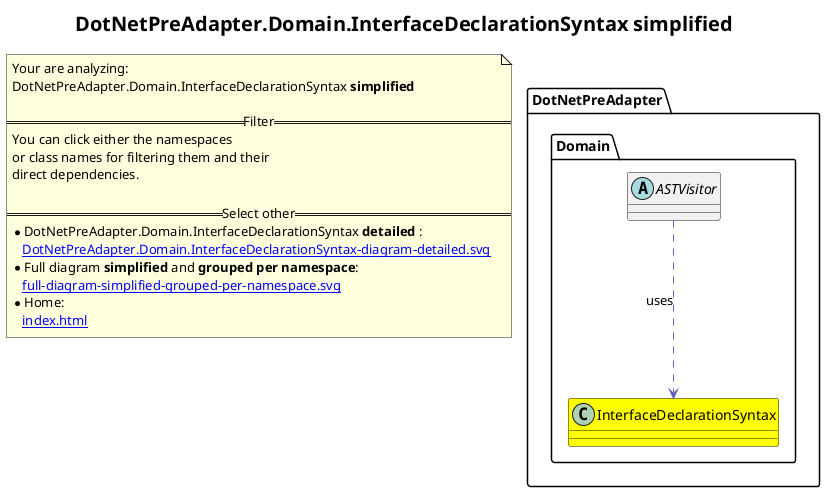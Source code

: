 @startuml
skinparam linetype ortho
title <size:20>DotNetPreAdapter.Domain.InterfaceDeclarationSyntax **simplified** </size>
note "Your are analyzing:\nDotNetPreAdapter.Domain.InterfaceDeclarationSyntax **simplified** \n\n==Filter==\nYou can click either the namespaces \nor class names for filtering them and their\ndirect dependencies.\n\n==Select other==\n* DotNetPreAdapter.Domain.InterfaceDeclarationSyntax **detailed** :\n   [[DotNetPreAdapter.Domain.InterfaceDeclarationSyntax-diagram-detailed.svg]]\n* Full diagram **simplified** and **grouped per namespace**:\n   [[full-diagram-simplified-grouped-per-namespace.svg]]\n* Home:\n   [[index.html]]" as FloatingNote
class DotNetPreAdapter.Domain.InterfaceDeclarationSyntax [[DotNetPreAdapter.Domain.InterfaceDeclarationSyntax-diagram-simplified.svg]] #yellow {
}
  abstract class DotNetPreAdapter.Domain.ASTVisitor [[DotNetPreAdapter.Domain.ASTVisitor-diagram-simplified.svg]]  {
  }
 ' *************************************** 
 ' *************************************** 
 ' *************************************** 
' Class relations extracted from namespace:
' 
' Class relations extracted from namespace:
' DotNetPreAdapter.Domain
DotNetPreAdapter.Domain.ASTVisitor .[#6060BB].> DotNetPreAdapter.Domain.InterfaceDeclarationSyntax  : uses 
@enduml
